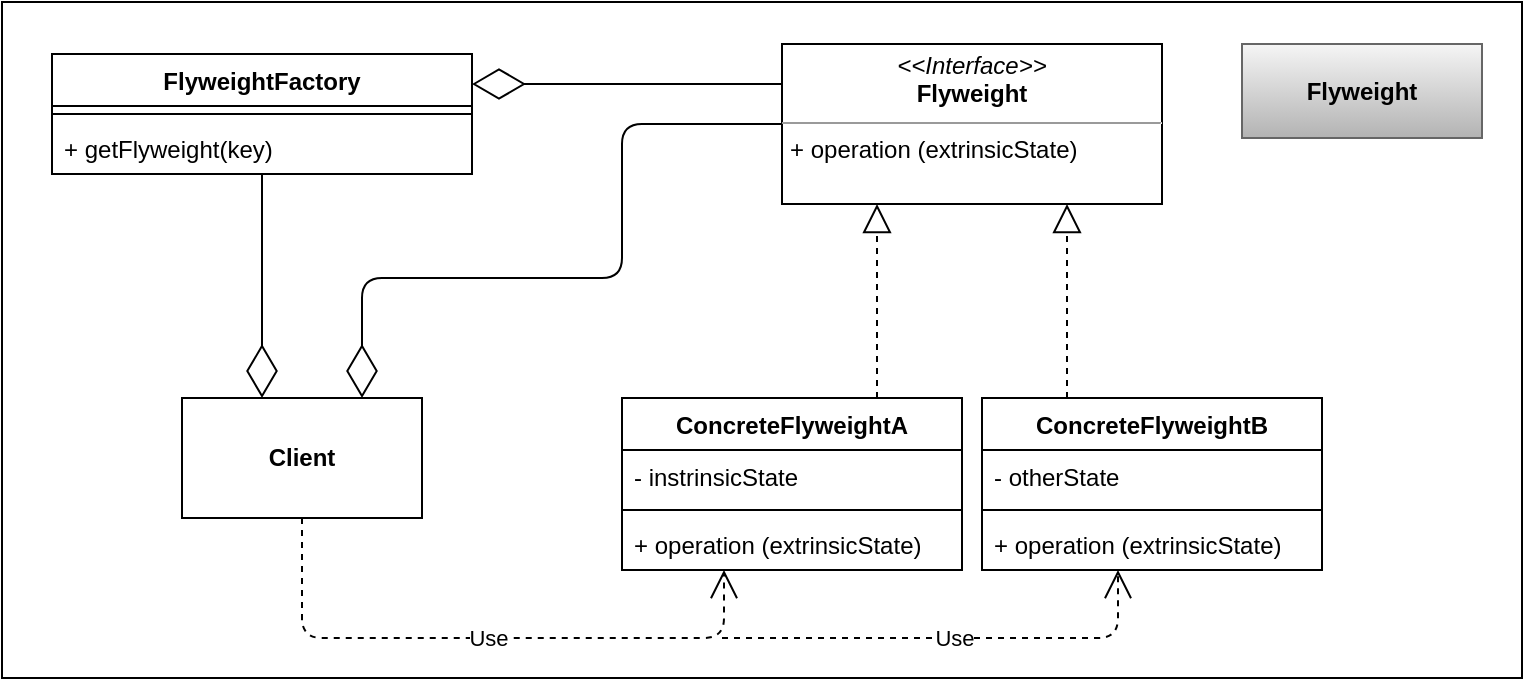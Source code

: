 <mxfile version="13.10.1" type="device"><diagram id="c6cVo54TmUivPCmkqliW" name="Page-1"><mxGraphModel dx="1009" dy="622" grid="1" gridSize="10" guides="1" tooltips="1" connect="1" arrows="1" fold="1" page="1" pageScale="1" pageWidth="827" pageHeight="1169" math="0" shadow="0"><root><mxCell id="0"/><mxCell id="1" parent="0"/><mxCell id="g-duAHpl_GikRyROHqSZ-9" value="" style="rounded=0;whiteSpace=wrap;html=1;" vertex="1" parent="1"><mxGeometry x="50" y="232" width="760" height="338" as="geometry"/></mxCell><mxCell id="ljNsQbZANe2CYC5XhkUJ-4" value="FlyweightFactory" style="swimlane;fontStyle=1;align=center;verticalAlign=top;childLayout=stackLayout;horizontal=1;startSize=26;horizontalStack=0;resizeParent=1;resizeParentMax=0;resizeLast=0;collapsible=1;marginBottom=0;" parent="1" vertex="1"><mxGeometry x="75" y="258" width="210" height="60" as="geometry"/></mxCell><mxCell id="ljNsQbZANe2CYC5XhkUJ-6" value="" style="line;strokeWidth=1;fillColor=none;align=left;verticalAlign=middle;spacingTop=-1;spacingLeft=3;spacingRight=3;rotatable=0;labelPosition=right;points=[];portConstraint=eastwest;" parent="ljNsQbZANe2CYC5XhkUJ-4" vertex="1"><mxGeometry y="26" width="210" height="8" as="geometry"/></mxCell><mxCell id="ljNsQbZANe2CYC5XhkUJ-9" value="+ getFlyweight(key)" style="text;strokeColor=none;fillColor=none;align=left;verticalAlign=top;spacingLeft=4;spacingRight=4;overflow=hidden;rotatable=0;points=[[0,0.5],[1,0.5]];portConstraint=eastwest;fontStyle=0" parent="ljNsQbZANe2CYC5XhkUJ-4" vertex="1"><mxGeometry y="34" width="210" height="26" as="geometry"/></mxCell><mxCell id="ljNsQbZANe2CYC5XhkUJ-10" value="" style="endArrow=diamondThin;endFill=0;endSize=24;html=1;entryX=0.5;entryY=0;entryDx=0;entryDy=0;exitX=0.5;exitY=1;exitDx=0;exitDy=0;exitPerimeter=0;" parent="1" source="ljNsQbZANe2CYC5XhkUJ-9" edge="1"><mxGeometry width="160" relative="1" as="geometry"><mxPoint x="140" y="360" as="sourcePoint"/><mxPoint x="180" y="430" as="targetPoint"/></mxGeometry></mxCell><mxCell id="ljNsQbZANe2CYC5XhkUJ-11" value="&lt;p style=&quot;margin: 0px ; margin-top: 4px ; text-align: center&quot;&gt;&lt;i&gt;&amp;lt;&amp;lt;Interface&amp;gt;&amp;gt;&lt;/i&gt;&lt;br&gt;&lt;b&gt;Flyweight&lt;/b&gt;&lt;/p&gt;&lt;hr size=&quot;1&quot;&gt;&lt;p style=&quot;margin: 0px ; margin-left: 4px&quot;&gt;&lt;span&gt;+ operation (extrinsicState)&lt;/span&gt;&lt;br&gt;&lt;/p&gt;" style="verticalAlign=top;align=left;overflow=fill;fontSize=12;fontFamily=Helvetica;html=1;" parent="1" vertex="1"><mxGeometry x="440" y="253" width="190" height="80" as="geometry"/></mxCell><mxCell id="ljNsQbZANe2CYC5XhkUJ-12" value="" style="endArrow=diamondThin;endFill=0;endSize=24;html=1;entryX=1;entryY=0.25;entryDx=0;entryDy=0;exitX=0;exitY=0.25;exitDx=0;exitDy=0;" parent="1" source="ljNsQbZANe2CYC5XhkUJ-11" target="ljNsQbZANe2CYC5XhkUJ-4" edge="1"><mxGeometry width="160" relative="1" as="geometry"><mxPoint x="520" y="450" as="sourcePoint"/><mxPoint x="285" y="247" as="targetPoint"/></mxGeometry></mxCell><mxCell id="ljNsQbZANe2CYC5XhkUJ-13" value="ConcreteFlyweightA" style="swimlane;fontStyle=1;align=center;verticalAlign=top;childLayout=stackLayout;horizontal=1;startSize=26;horizontalStack=0;resizeParent=1;resizeParentMax=0;resizeLast=0;collapsible=1;marginBottom=0;" parent="1" vertex="1"><mxGeometry x="360" y="430" width="170" height="86" as="geometry"/></mxCell><mxCell id="ljNsQbZANe2CYC5XhkUJ-17" value="- instrinsicState" style="text;strokeColor=none;fillColor=none;align=left;verticalAlign=top;spacingLeft=4;spacingRight=4;overflow=hidden;rotatable=0;points=[[0,0.5],[1,0.5]];portConstraint=eastwest;" parent="ljNsQbZANe2CYC5XhkUJ-13" vertex="1"><mxGeometry y="26" width="170" height="26" as="geometry"/></mxCell><mxCell id="ljNsQbZANe2CYC5XhkUJ-15" value="" style="line;strokeWidth=1;fillColor=none;align=left;verticalAlign=middle;spacingTop=-1;spacingLeft=3;spacingRight=3;rotatable=0;labelPosition=right;points=[];portConstraint=eastwest;" parent="ljNsQbZANe2CYC5XhkUJ-13" vertex="1"><mxGeometry y="52" width="170" height="8" as="geometry"/></mxCell><mxCell id="ljNsQbZANe2CYC5XhkUJ-16" value="+ operation (extrinsicState)" style="text;strokeColor=none;fillColor=none;align=left;verticalAlign=top;spacingLeft=4;spacingRight=4;overflow=hidden;rotatable=0;points=[[0,0.5],[1,0.5]];portConstraint=eastwest;" parent="ljNsQbZANe2CYC5XhkUJ-13" vertex="1"><mxGeometry y="60" width="170" height="26" as="geometry"/></mxCell><mxCell id="ljNsQbZANe2CYC5XhkUJ-19" value="ConcreteFlyweightB" style="swimlane;fontStyle=1;align=center;verticalAlign=top;childLayout=stackLayout;horizontal=1;startSize=26;horizontalStack=0;resizeParent=1;resizeParentMax=0;resizeLast=0;collapsible=1;marginBottom=0;" parent="1" vertex="1"><mxGeometry x="540" y="430" width="170" height="86" as="geometry"/></mxCell><mxCell id="ljNsQbZANe2CYC5XhkUJ-21" value="- otherState" style="text;strokeColor=none;fillColor=none;align=left;verticalAlign=top;spacingLeft=4;spacingRight=4;overflow=hidden;rotatable=0;points=[[0,0.5],[1,0.5]];portConstraint=eastwest;" parent="ljNsQbZANe2CYC5XhkUJ-19" vertex="1"><mxGeometry y="26" width="170" height="26" as="geometry"/></mxCell><mxCell id="ljNsQbZANe2CYC5XhkUJ-22" value="" style="line;strokeWidth=1;fillColor=none;align=left;verticalAlign=middle;spacingTop=-1;spacingLeft=3;spacingRight=3;rotatable=0;labelPosition=right;points=[];portConstraint=eastwest;" parent="ljNsQbZANe2CYC5XhkUJ-19" vertex="1"><mxGeometry y="52" width="170" height="8" as="geometry"/></mxCell><mxCell id="ljNsQbZANe2CYC5XhkUJ-24" value="+ operation (extrinsicState)" style="text;strokeColor=none;fillColor=none;align=left;verticalAlign=top;spacingLeft=4;spacingRight=4;overflow=hidden;rotatable=0;points=[[0,0.5],[1,0.5]];portConstraint=eastwest;" parent="ljNsQbZANe2CYC5XhkUJ-19" vertex="1"><mxGeometry y="60" width="170" height="26" as="geometry"/></mxCell><mxCell id="ljNsQbZANe2CYC5XhkUJ-31" value="" style="endArrow=block;dashed=1;endFill=0;endSize=12;html=1;entryX=0.75;entryY=1;entryDx=0;entryDy=0;exitX=0.25;exitY=0;exitDx=0;exitDy=0;" parent="1" source="ljNsQbZANe2CYC5XhkUJ-19" target="ljNsQbZANe2CYC5XhkUJ-11" edge="1"><mxGeometry width="160" relative="1" as="geometry"><mxPoint x="440" y="330" as="sourcePoint"/><mxPoint x="600" y="330" as="targetPoint"/></mxGeometry></mxCell><mxCell id="ljNsQbZANe2CYC5XhkUJ-33" value="" style="endArrow=diamondThin;endFill=0;endSize=24;html=1;entryX=0.75;entryY=0;entryDx=0;entryDy=0;exitX=0;exitY=0.5;exitDx=0;exitDy=0;" parent="1" source="ljNsQbZANe2CYC5XhkUJ-11" edge="1"><mxGeometry width="160" relative="1" as="geometry"><mxPoint x="160" y="640" as="sourcePoint"/><mxPoint x="230" y="430" as="targetPoint"/><Array as="points"><mxPoint x="360" y="293"/><mxPoint x="360" y="370"/><mxPoint x="230" y="370"/></Array></mxGeometry></mxCell><mxCell id="g-duAHpl_GikRyROHqSZ-1" value="Client" style="rounded=0;whiteSpace=wrap;html=1;fontStyle=1" vertex="1" parent="1"><mxGeometry x="140" y="430" width="120" height="60" as="geometry"/></mxCell><mxCell id="g-duAHpl_GikRyROHqSZ-2" value="" style="endArrow=block;dashed=1;endFill=0;endSize=12;html=1;entryX=0.25;entryY=1;entryDx=0;entryDy=0;exitX=0.75;exitY=0;exitDx=0;exitDy=0;" edge="1" parent="1" source="ljNsQbZANe2CYC5XhkUJ-13" target="ljNsQbZANe2CYC5XhkUJ-11"><mxGeometry width="160" relative="1" as="geometry"><mxPoint x="160" y="580" as="sourcePoint"/><mxPoint x="320" y="580" as="targetPoint"/></mxGeometry></mxCell><mxCell id="g-duAHpl_GikRyROHqSZ-6" value="Use" style="endArrow=open;endSize=12;dashed=1;html=1;entryX=0.3;entryY=1;entryDx=0;entryDy=0;entryPerimeter=0;exitX=0.5;exitY=1;exitDx=0;exitDy=0;" edge="1" parent="1" source="g-duAHpl_GikRyROHqSZ-1" target="ljNsQbZANe2CYC5XhkUJ-16"><mxGeometry width="160" relative="1" as="geometry"><mxPoint x="250" y="600" as="sourcePoint"/><mxPoint x="410" y="600" as="targetPoint"/><Array as="points"><mxPoint x="200" y="550"/><mxPoint x="411" y="550"/></Array></mxGeometry></mxCell><mxCell id="g-duAHpl_GikRyROHqSZ-7" value="Use" style="endArrow=open;endSize=12;dashed=1;html=1;entryX=0.4;entryY=1;entryDx=0;entryDy=0;entryPerimeter=0;" edge="1" parent="1" target="ljNsQbZANe2CYC5XhkUJ-24"><mxGeometry width="160" relative="1" as="geometry"><mxPoint x="410" y="550" as="sourcePoint"/><mxPoint x="600" y="570" as="targetPoint"/><Array as="points"><mxPoint x="608" y="550"/></Array></mxGeometry></mxCell><mxCell id="g-duAHpl_GikRyROHqSZ-10" value="Flyweight" style="rounded=0;whiteSpace=wrap;html=1;fontStyle=1;gradientColor=#b3b3b3;fillColor=#f5f5f5;strokeColor=#666666;" vertex="1" parent="1"><mxGeometry x="670" y="253" width="120" height="47" as="geometry"/></mxCell></root></mxGraphModel></diagram></mxfile>